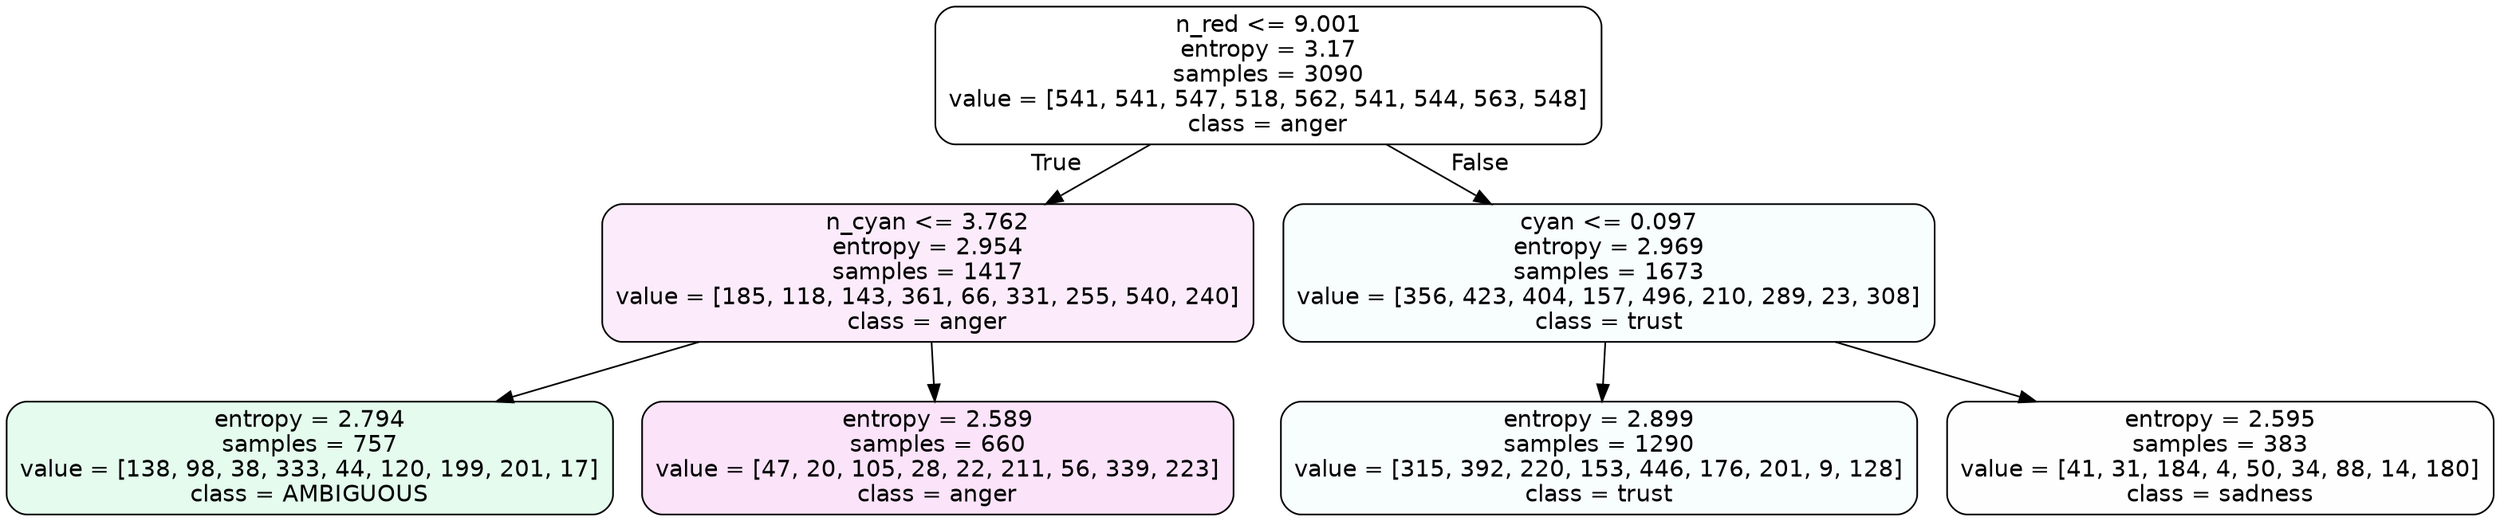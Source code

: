 digraph Tree {
node [shape=box, style="filled, rounded", color="black", fontname=helvetica] ;
edge [fontname=helvetica] ;
0 [label="n_red <= 9.001\nentropy = 3.17\nsamples = 3090\nvalue = [541, 541, 547, 518, 562, 541, 544, 563, 548]\nclass = anger", fillcolor="#e539d700"] ;
1 [label="n_cyan <= 3.762\nentropy = 2.954\nsamples = 1417\nvalue = [185, 118, 143, 361, 66, 331, 255, 540, 240]\nclass = anger", fillcolor="#e539d718"] ;
0 -> 1 [labeldistance=2.5, labelangle=45, headlabel="True"] ;
2 [label="entropy = 2.794\nsamples = 757\nvalue = [138, 98, 38, 333, 44, 120, 199, 201, 17]\nclass = AMBIGUOUS", fillcolor="#39e58122"] ;
1 -> 2 ;
3 [label="entropy = 2.589\nsamples = 660\nvalue = [47, 20, 105, 28, 22, 211, 56, 339, 223]\nclass = anger", fillcolor="#e539d724"] ;
1 -> 3 ;
4 [label="cyan <= 0.097\nentropy = 2.969\nsamples = 1673\nvalue = [356, 423, 404, 157, 496, 210, 289, 23, 308]\nclass = trust", fillcolor="#39d7e508"] ;
0 -> 4 [labeldistance=2.5, labelangle=-45, headlabel="False"] ;
5 [label="entropy = 2.899\nsamples = 1290\nvalue = [315, 392, 220, 153, 446, 176, 201, 9, 128]\nclass = trust", fillcolor="#39d7e508"] ;
4 -> 5 ;
6 [label="entropy = 2.595\nsamples = 383\nvalue = [41, 31, 184, 4, 50, 34, 88, 14, 180]\nclass = sadness", fillcolor="#64e53902"] ;
4 -> 6 ;
}
